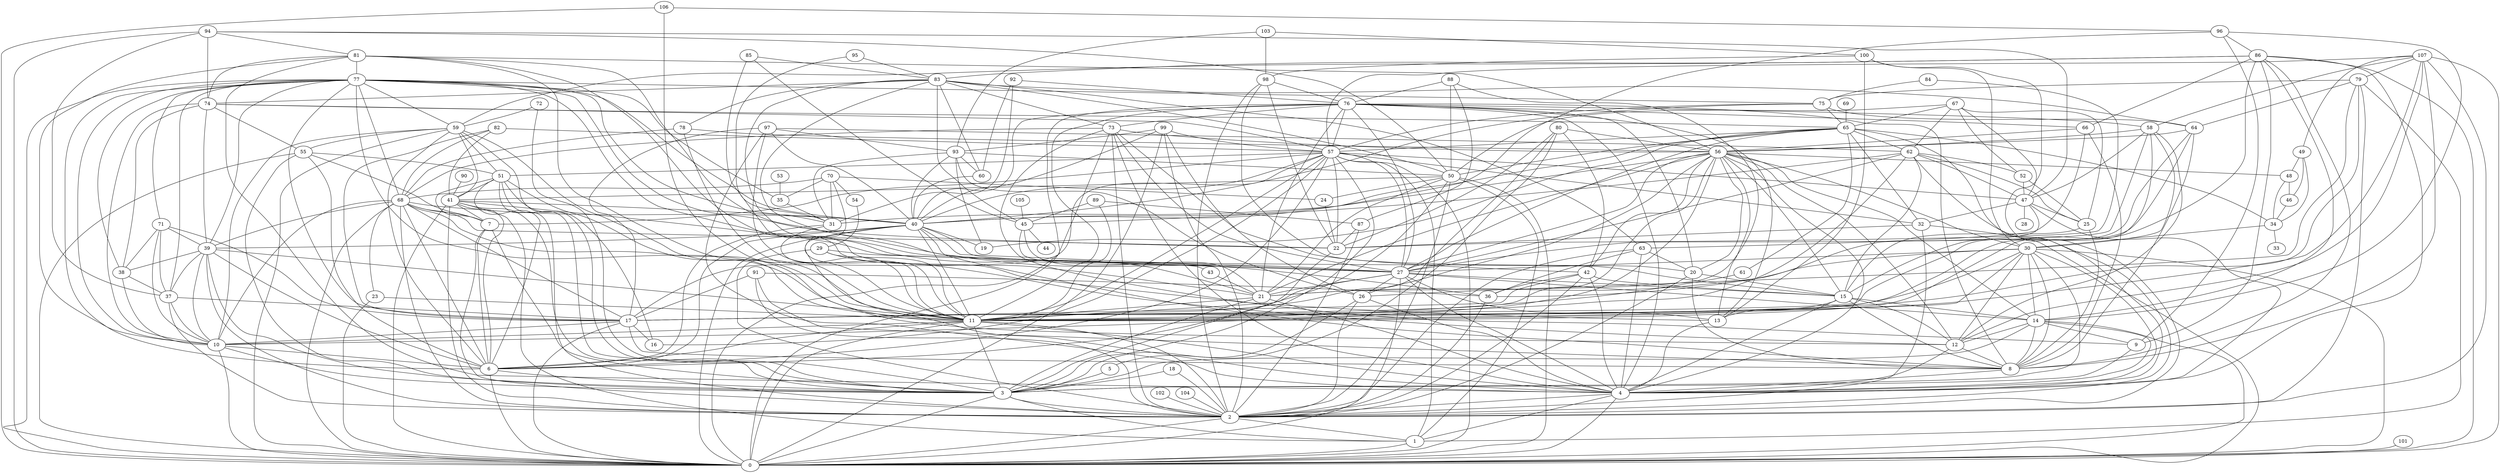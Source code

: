 /* Created by igraph 1.2.10 */
graph {
  0 [
    name=V1
  ];
  1 [
    name=V2
  ];
  2 [
    name=V3
  ];
  3 [
    name=V4
  ];
  4 [
    name=V5
  ];
  5 [
    name=V6
  ];
  6 [
    name=V7
  ];
  7 [
    name=V8
  ];
  8 [
    name=V9
  ];
  9 [
    name=V10
  ];
  10 [
    name=V11
  ];
  11 [
    name=V12
  ];
  12 [
    name=V13
  ];
  13 [
    name=V14
  ];
  14 [
    name=V15
  ];
  15 [
    name=V16
  ];
  16 [
    name=V17
  ];
  17 [
    name=V18
  ];
  18 [
    name=V19
  ];
  19 [
    name=V20
  ];
  20 [
    name=V21
  ];
  21 [
    name=V22
  ];
  22 [
    name=V23
  ];
  23 [
    name=V24
  ];
  24 [
    name=V25
  ];
  25 [
    name=V26
  ];
  26 [
    name=V28
  ];
  27 [
    name=V29
  ];
  28 [
    name=V30
  ];
  29 [
    name=V32
  ];
  30 [
    name=V33
  ];
  31 [
    name=V35
  ];
  32 [
    name=V36
  ];
  33 [
    name=V37
  ];
  34 [
    name=V38
  ];
  35 [
    name=V39
  ];
  36 [
    name=V40
  ];
  37 [
    name=V41
  ];
  38 [
    name=V42
  ];
  39 [
    name=V43
  ];
  40 [
    name=V44
  ];
  41 [
    name=V45
  ];
  42 [
    name=V46
  ];
  43 [
    name=V47
  ];
  44 [
    name=V48
  ];
  45 [
    name=V49
  ];
  46 [
    name=V50
  ];
  47 [
    name=V51
  ];
  48 [
    name=V52
  ];
  49 [
    name=V53
  ];
  50 [
    name=V54
  ];
  51 [
    name=V55
  ];
  52 [
    name=V56
  ];
  53 [
    name=V57
  ];
  54 [
    name=V58
  ];
  55 [
    name=V59
  ];
  56 [
    name=V60
  ];
  57 [
    name=V61
  ];
  58 [
    name=V62
  ];
  59 [
    name=V63
  ];
  60 [
    name=V65
  ];
  61 [
    name=V66
  ];
  62 [
    name=V67
  ];
  63 [
    name=V68
  ];
  64 [
    name=V69
  ];
  65 [
    name=V70
  ];
  66 [
    name=V71
  ];
  67 [
    name=V72
  ];
  68 [
    name=V73
  ];
  69 [
    name=V74
  ];
  70 [
    name=V75
  ];
  71 [
    name=V76
  ];
  72 [
    name=V77
  ];
  73 [
    name=V78
  ];
  74 [
    name=V79
  ];
  75 [
    name=V80
  ];
  76 [
    name=V81
  ];
  77 [
    name=V82
  ];
  78 [
    name=V83
  ];
  79 [
    name=V84
  ];
  80 [
    name=V85
  ];
  81 [
    name=V86
  ];
  82 [
    name=V87
  ];
  83 [
    name=V88
  ];
  84 [
    name=V89
  ];
  85 [
    name=V90
  ];
  86 [
    name=V91
  ];
  87 [
    name=V92
  ];
  88 [
    name=V93
  ];
  89 [
    name=V94
  ];
  90 [
    name=V95
  ];
  91 [
    name=V96
  ];
  92 [
    name=V97
  ];
  93 [
    name=V98
  ];
  94 [
    name=V99
  ];
  95 [
    name=V100
  ];
  96 [
    name=V101
  ];
  97 [
    name=V102
  ];
  98 [
    name=V103
  ];
  99 [
    name=V104
  ];
  100 [
    name=V105
  ];
  101 [
    name=V106
  ];
  102 [
    name=V107
  ];
  103 [
    name=V108
  ];
  104 [
    name=V109
  ];
  105 [
    name=V110
  ];
  106 [
    name=V111
  ];
  107 [
    name=V112
  ];

  1 -- 0;
  2 -- 0;
  3 -- 0;
  4 -- 0;
  6 -- 0;
  10 -- 0;
  11 -- 0;
  14 -- 0;
  17 -- 0;
  23 -- 0;
  27 -- 0;
  30 -- 0;
  32 -- 0;
  40 -- 0;
  41 -- 0;
  50 -- 0;
  55 -- 0;
  57 -- 0;
  59 -- 0;
  68 -- 0;
  73 -- 0;
  76 -- 0;
  77 -- 0;
  86 -- 0;
  94 -- 0;
  99 -- 0;
  101 -- 0;
  106 -- 0;
  107 -- 0;
  2 -- 1;
  3 -- 1;
  4 -- 1;
  41 -- 1;
  50 -- 1;
  57 -- 1;
  79 -- 1;
  3 -- 2;
  4 -- 2;
  7 -- 2;
  11 -- 2;
  18 -- 2;
  20 -- 2;
  26 -- 2;
  29 -- 2;
  32 -- 2;
  36 -- 2;
  37 -- 2;
  39 -- 2;
  41 -- 2;
  42 -- 2;
  50 -- 2;
  51 -- 2;
  62 -- 2;
  63 -- 2;
  68 -- 2;
  73 -- 2;
  79 -- 2;
  87 -- 2;
  91 -- 2;
  98 -- 2;
  99 -- 2;
  100 -- 2;
  102 -- 2;
  104 -- 2;
  107 -- 2;
  5 -- 3;
  6 -- 3;
  7 -- 3;
  9 -- 3;
  10 -- 3;
  11 -- 3;
  14 -- 3;
  18 -- 3;
  21 -- 3;
  22 -- 3;
  26 -- 3;
  30 -- 3;
  39 -- 3;
  41 -- 3;
  51 -- 3;
  55 -- 3;
  57 -- 3;
  59 -- 3;
  72 -- 3;
  8 -- 4;
  11 -- 4;
  12 -- 4;
  13 -- 4;
  14 -- 4;
  15 -- 4;
  21 -- 4;
  26 -- 4;
  27 -- 4;
  30 -- 4;
  40 -- 4;
  42 -- 4;
  47 -- 4;
  56 -- 4;
  63 -- 4;
  65 -- 4;
  73 -- 4;
  76 -- 4;
  81 -- 4;
  86 -- 4;
  97 -- 4;
  80 -- 5;
  7 -- 6;
  10 -- 6;
  11 -- 6;
  31 -- 6;
  39 -- 6;
  40 -- 6;
  41 -- 6;
  50 -- 6;
  51 -- 6;
  55 -- 6;
  57 -- 6;
  59 -- 6;
  68 -- 6;
  77 -- 6;
  41 -- 7;
  51 -- 7;
  55 -- 7;
  57 -- 7;
  68 -- 7;
  12 -- 8;
  14 -- 8;
  15 -- 8;
  17 -- 8;
  20 -- 8;
  25 -- 8;
  30 -- 8;
  40 -- 8;
  64 -- 8;
  66 -- 8;
  76 -- 8;
  86 -- 8;
  91 -- 8;
  107 -- 8;
  14 -- 9;
  73 -- 9;
  86 -- 9;
  96 -- 9;
  11 -- 10;
  17 -- 10;
  37 -- 10;
  38 -- 10;
  39 -- 10;
  56 -- 10;
  59 -- 10;
  68 -- 10;
  71 -- 10;
  74 -- 10;
  77 -- 10;
  81 -- 10;
  21 -- 11;
  23 -- 11;
  27 -- 11;
  29 -- 11;
  30 -- 11;
  31 -- 11;
  39 -- 11;
  40 -- 11;
  56 -- 11;
  57 -- 11;
  58 -- 11;
  59 -- 11;
  61 -- 11;
  62 -- 11;
  68 -- 11;
  70 -- 11;
  76 -- 11;
  77 -- 11;
  78 -- 11;
  80 -- 11;
  81 -- 11;
  86 -- 11;
  89 -- 11;
  97 -- 11;
  106 -- 11;
  107 -- 11;
  14 -- 12;
  15 -- 12;
  29 -- 12;
  30 -- 12;
  51 -- 12;
  56 -- 12;
  58 -- 12;
  107 -- 12;
  15 -- 13;
  27 -- 13;
  56 -- 13;
  76 -- 13;
  81 -- 13;
  100 -- 13;
  15 -- 14;
  27 -- 14;
  30 -- 14;
  56 -- 14;
  86 -- 14;
  96 -- 14;
  20 -- 15;
  25 -- 15;
  27 -- 15;
  40 -- 15;
  42 -- 15;
  56 -- 15;
  62 -- 15;
  64 -- 15;
  17 -- 16;
  51 -- 16;
  57 -- 16;
  30 -- 17;
  37 -- 17;
  42 -- 17;
  57 -- 17;
  64 -- 17;
  68 -- 17;
  71 -- 17;
  77 -- 17;
  79 -- 17;
  82 -- 17;
  91 -- 17;
  97 -- 17;
  40 -- 19;
  65 -- 19;
  93 -- 19;
  56 -- 20;
  63 -- 20;
  76 -- 20;
  98 -- 20;
  27 -- 21;
  30 -- 21;
  43 -- 21;
  45 -- 21;
  50 -- 21;
  56 -- 21;
  76 -- 21;
  83 -- 21;
  85 -- 21;
  88 -- 21;
  24 -- 22;
  32 -- 22;
  57 -- 22;
  68 -- 22;
  77 -- 22;
  80 -- 22;
  84 -- 22;
  87 -- 22;
  98 -- 22;
  68 -- 23;
  50 -- 24;
  70 -- 24;
  47 -- 25;
  52 -- 25;
  62 -- 25;
  67 -- 25;
  27 -- 26;
  56 -- 26;
  79 -- 26;
  93 -- 26;
  99 -- 26;
  29 -- 27;
  30 -- 27;
  40 -- 27;
  41 -- 27;
  56 -- 27;
  57 -- 27;
  58 -- 27;
  62 -- 27;
  65 -- 27;
  73 -- 27;
  76 -- 27;
  77 -- 27;
  81 -- 27;
  47 -- 28;
  54 -- 29;
  34 -- 30;
  56 -- 30;
  58 -- 30;
  100 -- 30;
  35 -- 31;
  56 -- 31;
  70 -- 31;
  77 -- 31;
  92 -- 31;
  93 -- 31;
  95 -- 31;
  47 -- 32;
  57 -- 32;
  65 -- 32;
  34 -- 33;
  46 -- 34;
  48 -- 34;
  49 -- 34;
  65 -- 34;
  53 -- 35;
  70 -- 35;
  77 -- 35;
  42 -- 36;
  47 -- 36;
  63 -- 36;
  83 -- 36;
  91 -- 36;
  38 -- 37;
  39 -- 37;
  71 -- 37;
  77 -- 37;
  94 -- 37;
  39 -- 38;
  71 -- 38;
  74 -- 38;
  77 -- 38;
  40 -- 39;
  68 -- 39;
  71 -- 39;
  74 -- 39;
  77 -- 39;
  41 -- 40;
  57 -- 40;
  60 -- 40;
  65 -- 40;
  68 -- 40;
  75 -- 40;
  76 -- 40;
  77 -- 40;
  93 -- 40;
  96 -- 40;
  97 -- 40;
  99 -- 40;
  50 -- 41;
  51 -- 41;
  59 -- 41;
  82 -- 41;
  90 -- 41;
  56 -- 42;
  73 -- 42;
  80 -- 42;
  45 -- 43;
  45 -- 44;
  62 -- 45;
  83 -- 45;
  85 -- 45;
  89 -- 45;
  105 -- 45;
  48 -- 46;
  49 -- 46;
  52 -- 47;
  57 -- 47;
  58 -- 47;
  62 -- 47;
  67 -- 47;
  94 -- 47;
  49 -- 48;
  56 -- 48;
  107 -- 49;
  65 -- 50;
  67 -- 50;
  83 -- 50;
  88 -- 50;
  93 -- 50;
  94 -- 50;
  55 -- 51;
  57 -- 51;
  59 -- 51;
  62 -- 52;
  67 -- 52;
  70 -- 54;
  59 -- 55;
  74 -- 55;
  58 -- 56;
  64 -- 56;
  66 -- 56;
  73 -- 56;
  78 -- 56;
  80 -- 56;
  81 -- 56;
  65 -- 57;
  74 -- 57;
  75 -- 57;
  76 -- 57;
  82 -- 57;
  99 -- 57;
  107 -- 57;
  76 -- 58;
  107 -- 58;
  72 -- 59;
  77 -- 59;
  86 -- 59;
  83 -- 60;
  92 -- 60;
  93 -- 60;
  65 -- 61;
  65 -- 62;
  67 -- 62;
  97 -- 62;
  66 -- 63;
  83 -- 63;
  75 -- 64;
  79 -- 64;
  83 -- 64;
  67 -- 65;
  69 -- 65;
  74 -- 65;
  75 -- 65;
  76 -- 66;
  86 -- 66;
  70 -- 68;
  73 -- 68;
  77 -- 68;
  78 -- 68;
  82 -- 68;
  77 -- 71;
  76 -- 73;
  83 -- 73;
  81 -- 74;
  83 -- 74;
  94 -- 74;
  77 -- 75;
  79 -- 75;
  84 -- 75;
  88 -- 76;
  92 -- 76;
  98 -- 76;
  81 -- 77;
  83 -- 78;
  107 -- 79;
  94 -- 81;
  85 -- 83;
  86 -- 83;
  95 -- 83;
  96 -- 86;
  88 -- 87;
  89 -- 87;
  97 -- 93;
  99 -- 93;
  103 -- 93;
  106 -- 96;
  100 -- 98;
  103 -- 98;
  103 -- 100;
}
